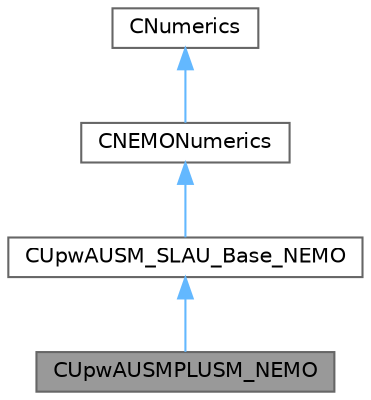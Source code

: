 digraph "CUpwAUSMPLUSM_NEMO"
{
 // LATEX_PDF_SIZE
  bgcolor="transparent";
  edge [fontname=Helvetica,fontsize=10,labelfontname=Helvetica,labelfontsize=10];
  node [fontname=Helvetica,fontsize=10,shape=box,height=0.2,width=0.4];
  Node1 [id="Node000001",label="CUpwAUSMPLUSM_NEMO",height=0.2,width=0.4,color="gray40", fillcolor="grey60", style="filled", fontcolor="black",tooltip="Class for solving an approximate Riemann AUSM+ M, Two-Temperature Model. https://doi...."];
  Node2 -> Node1 [id="edge1_Node000001_Node000002",dir="back",color="steelblue1",style="solid",tooltip=" "];
  Node2 [id="Node000002",label="CUpwAUSM_SLAU_Base_NEMO",height=0.2,width=0.4,color="gray40", fillcolor="white", style="filled",URL="$classCUpwAUSM__SLAU__Base__NEMO.html",tooltip="Class for solving an approximate Riemann AUSM."];
  Node3 -> Node2 [id="edge2_Node000002_Node000003",dir="back",color="steelblue1",style="solid",tooltip=" "];
  Node3 [id="Node000003",label="CNEMONumerics",height=0.2,width=0.4,color="gray40", fillcolor="white", style="filled",URL="$classCNEMONumerics.html",tooltip="Base class template NEMO numerics."];
  Node4 -> Node3 [id="edge3_Node000003_Node000004",dir="back",color="steelblue1",style="solid",tooltip=" "];
  Node4 [id="Node000004",label="CNumerics",height=0.2,width=0.4,color="gray40", fillcolor="white", style="filled",URL="$classCNumerics.html",tooltip="Class for defining the numerical methods."];
}
